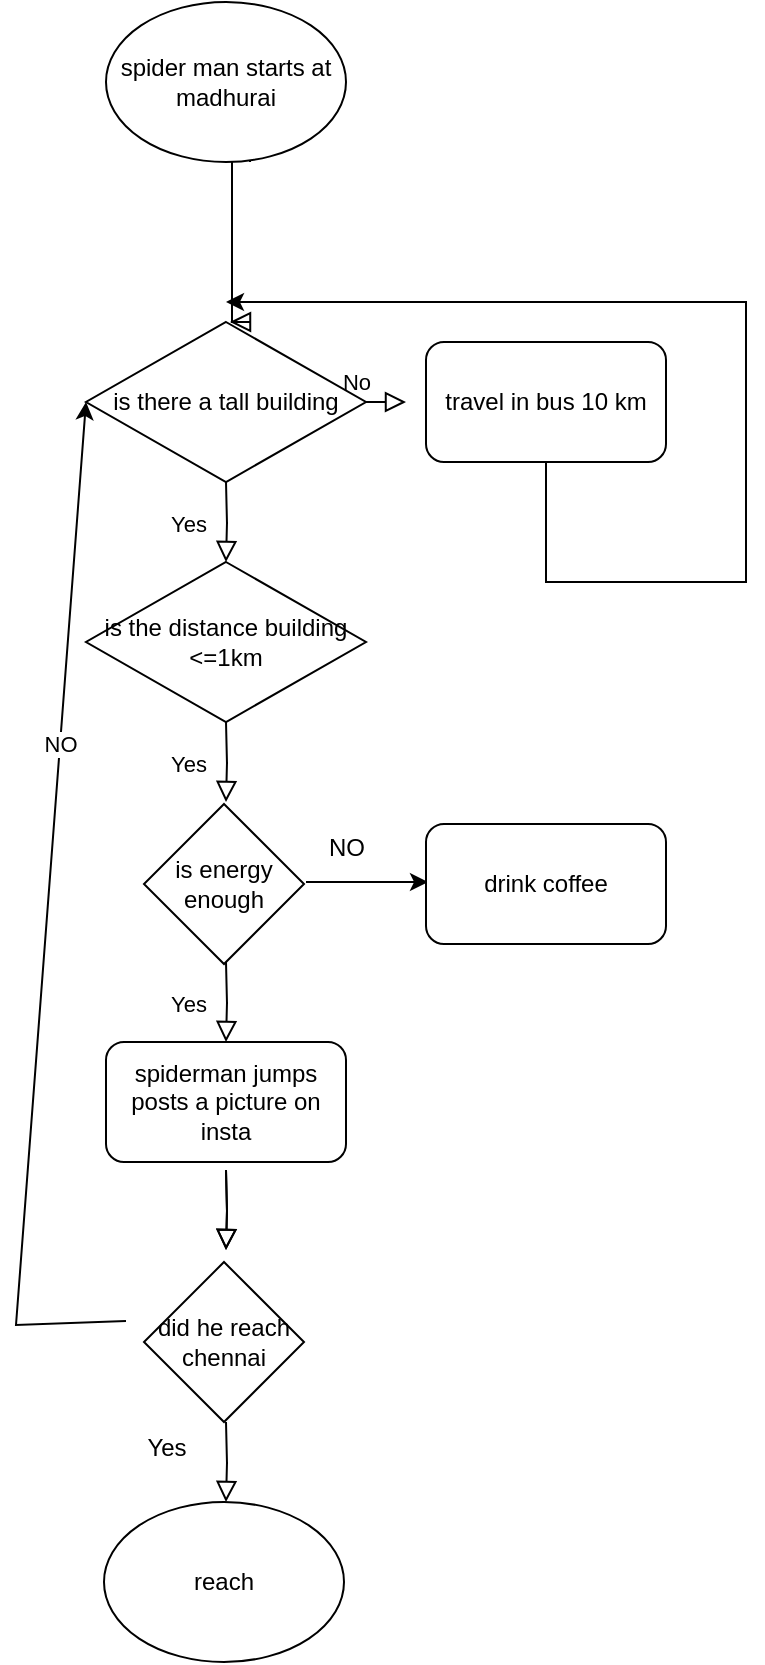 <mxfile version="21.7.2" type="github">
  <diagram id="C5RBs43oDa-KdzZeNtuy" name="Page-1">
    <mxGraphModel dx="1050" dy="566" grid="1" gridSize="10" guides="1" tooltips="1" connect="1" arrows="1" fold="1" page="1" pageScale="1" pageWidth="827" pageHeight="1169" math="0" shadow="0">
      <root>
        <mxCell id="WIyWlLk6GJQsqaUBKTNV-0" />
        <mxCell id="WIyWlLk6GJQsqaUBKTNV-1" parent="WIyWlLk6GJQsqaUBKTNV-0" />
        <mxCell id="WIyWlLk6GJQsqaUBKTNV-2" value="" style="rounded=0;html=1;jettySize=auto;orthogonalLoop=1;fontSize=11;endArrow=block;endFill=0;endSize=8;strokeWidth=1;shadow=0;labelBackgroundColor=none;edgeStyle=orthogonalEdgeStyle;exitX=0.5;exitY=1;exitDx=0;exitDy=0;" parent="WIyWlLk6GJQsqaUBKTNV-1" edge="1">
          <mxGeometry relative="1" as="geometry">
            <mxPoint x="242" y="90" as="sourcePoint" />
            <mxPoint x="232" y="170" as="targetPoint" />
            <Array as="points">
              <mxPoint x="242" y="80" />
              <mxPoint x="233" y="80" />
            </Array>
          </mxGeometry>
        </mxCell>
        <mxCell id="WIyWlLk6GJQsqaUBKTNV-4" value="Yes" style="rounded=0;html=1;jettySize=auto;orthogonalLoop=1;fontSize=11;endArrow=block;endFill=0;endSize=8;strokeWidth=1;shadow=0;labelBackgroundColor=none;edgeStyle=orthogonalEdgeStyle;" parent="WIyWlLk6GJQsqaUBKTNV-1" edge="1">
          <mxGeometry y="20" relative="1" as="geometry">
            <mxPoint as="offset" />
            <mxPoint x="230" y="250" as="sourcePoint" />
            <mxPoint x="230" y="290" as="targetPoint" />
          </mxGeometry>
        </mxCell>
        <mxCell id="WIyWlLk6GJQsqaUBKTNV-5" value="No" style="edgeStyle=orthogonalEdgeStyle;rounded=0;html=1;jettySize=auto;orthogonalLoop=1;fontSize=11;endArrow=block;endFill=0;endSize=8;strokeWidth=1;shadow=0;labelBackgroundColor=none;" parent="WIyWlLk6GJQsqaUBKTNV-1" edge="1">
          <mxGeometry y="10" relative="1" as="geometry">
            <mxPoint as="offset" />
            <mxPoint x="270" y="210" as="sourcePoint" />
            <mxPoint x="320" y="210" as="targetPoint" />
          </mxGeometry>
        </mxCell>
        <mxCell id="QgNtQT4xl4bYFVbkl9x--0" value="spider man starts at madhurai" style="ellipse;whiteSpace=wrap;html=1;" vertex="1" parent="WIyWlLk6GJQsqaUBKTNV-1">
          <mxGeometry x="170" y="10" width="120" height="80" as="geometry" />
        </mxCell>
        <mxCell id="QgNtQT4xl4bYFVbkl9x--1" value="is there a tall building" style="rhombus;whiteSpace=wrap;html=1;" vertex="1" parent="WIyWlLk6GJQsqaUBKTNV-1">
          <mxGeometry x="160" y="170" width="140" height="80" as="geometry" />
        </mxCell>
        <mxCell id="QgNtQT4xl4bYFVbkl9x--2" value="travel in bus 10 km" style="rounded=1;whiteSpace=wrap;html=1;" vertex="1" parent="WIyWlLk6GJQsqaUBKTNV-1">
          <mxGeometry x="330" y="180" width="120" height="60" as="geometry" />
        </mxCell>
        <mxCell id="QgNtQT4xl4bYFVbkl9x--3" value="" style="endArrow=classic;html=1;rounded=0;exitX=0.5;exitY=1;exitDx=0;exitDy=0;" edge="1" parent="WIyWlLk6GJQsqaUBKTNV-1" source="QgNtQT4xl4bYFVbkl9x--2">
          <mxGeometry width="50" height="50" relative="1" as="geometry">
            <mxPoint x="440" y="310" as="sourcePoint" />
            <mxPoint x="230" y="160" as="targetPoint" />
            <Array as="points">
              <mxPoint x="390" y="300" />
              <mxPoint x="490" y="300" />
              <mxPoint x="490" y="210" />
              <mxPoint x="490" y="160" />
            </Array>
          </mxGeometry>
        </mxCell>
        <mxCell id="QgNtQT4xl4bYFVbkl9x--4" value="is the distance building &amp;lt;=1km" style="rhombus;whiteSpace=wrap;html=1;" vertex="1" parent="WIyWlLk6GJQsqaUBKTNV-1">
          <mxGeometry x="160" y="290" width="140" height="80" as="geometry" />
        </mxCell>
        <mxCell id="QgNtQT4xl4bYFVbkl9x--5" value="is energy enough" style="rhombus;whiteSpace=wrap;html=1;" vertex="1" parent="WIyWlLk6GJQsqaUBKTNV-1">
          <mxGeometry x="189" y="411" width="80" height="80" as="geometry" />
        </mxCell>
        <mxCell id="QgNtQT4xl4bYFVbkl9x--6" value="Yes" style="rounded=0;html=1;jettySize=auto;orthogonalLoop=1;fontSize=11;endArrow=block;endFill=0;endSize=8;strokeWidth=1;shadow=0;labelBackgroundColor=none;edgeStyle=orthogonalEdgeStyle;" edge="1" parent="WIyWlLk6GJQsqaUBKTNV-1">
          <mxGeometry y="20" relative="1" as="geometry">
            <mxPoint as="offset" />
            <mxPoint x="230" y="370" as="sourcePoint" />
            <mxPoint x="230" y="410" as="targetPoint" />
          </mxGeometry>
        </mxCell>
        <mxCell id="QgNtQT4xl4bYFVbkl9x--10" value="" style="endArrow=classic;html=1;rounded=0;" edge="1" parent="WIyWlLk6GJQsqaUBKTNV-1">
          <mxGeometry width="50" height="50" relative="1" as="geometry">
            <mxPoint x="270" y="450" as="sourcePoint" />
            <mxPoint x="331" y="450" as="targetPoint" />
          </mxGeometry>
        </mxCell>
        <mxCell id="QgNtQT4xl4bYFVbkl9x--11" value="NO" style="text;html=1;align=center;verticalAlign=middle;resizable=0;points=[];autosize=1;strokeColor=none;fillColor=none;" vertex="1" parent="WIyWlLk6GJQsqaUBKTNV-1">
          <mxGeometry x="270" y="418" width="40" height="30" as="geometry" />
        </mxCell>
        <mxCell id="QgNtQT4xl4bYFVbkl9x--12" value="drink coffee" style="rounded=1;whiteSpace=wrap;html=1;" vertex="1" parent="WIyWlLk6GJQsqaUBKTNV-1">
          <mxGeometry x="330" y="421" width="120" height="60" as="geometry" />
        </mxCell>
        <mxCell id="QgNtQT4xl4bYFVbkl9x--13" value="Yes" style="rounded=0;html=1;jettySize=auto;orthogonalLoop=1;fontSize=11;endArrow=block;endFill=0;endSize=8;strokeWidth=1;shadow=0;labelBackgroundColor=none;edgeStyle=orthogonalEdgeStyle;" edge="1" parent="WIyWlLk6GJQsqaUBKTNV-1">
          <mxGeometry y="20" relative="1" as="geometry">
            <mxPoint as="offset" />
            <mxPoint x="230" y="490" as="sourcePoint" />
            <mxPoint x="230" y="530" as="targetPoint" />
          </mxGeometry>
        </mxCell>
        <mxCell id="QgNtQT4xl4bYFVbkl9x--14" value="spiderman jumps posts a picture on insta" style="rounded=1;whiteSpace=wrap;html=1;" vertex="1" parent="WIyWlLk6GJQsqaUBKTNV-1">
          <mxGeometry x="170" y="530" width="120" height="60" as="geometry" />
        </mxCell>
        <mxCell id="QgNtQT4xl4bYFVbkl9x--17" value="" style="rounded=0;html=1;jettySize=auto;orthogonalLoop=1;fontSize=11;endArrow=block;endFill=0;endSize=8;strokeWidth=1;shadow=0;labelBackgroundColor=none;edgeStyle=orthogonalEdgeStyle;" edge="1" parent="WIyWlLk6GJQsqaUBKTNV-1">
          <mxGeometry y="20" relative="1" as="geometry">
            <mxPoint as="offset" />
            <mxPoint x="230" y="594" as="sourcePoint" />
            <mxPoint x="230" y="634" as="targetPoint" />
          </mxGeometry>
        </mxCell>
        <mxCell id="QgNtQT4xl4bYFVbkl9x--18" value="did he reach chennai" style="rhombus;whiteSpace=wrap;html=1;" vertex="1" parent="WIyWlLk6GJQsqaUBKTNV-1">
          <mxGeometry x="189" y="640" width="80" height="80" as="geometry" />
        </mxCell>
        <mxCell id="QgNtQT4xl4bYFVbkl9x--20" value="" style="rounded=0;html=1;jettySize=auto;orthogonalLoop=1;fontSize=11;endArrow=block;endFill=0;endSize=8;strokeWidth=1;shadow=0;labelBackgroundColor=none;edgeStyle=orthogonalEdgeStyle;" edge="1" parent="WIyWlLk6GJQsqaUBKTNV-1">
          <mxGeometry y="20" relative="1" as="geometry">
            <mxPoint as="offset" />
            <mxPoint x="230" y="594" as="sourcePoint" />
            <mxPoint x="230" y="634" as="targetPoint" />
          </mxGeometry>
        </mxCell>
        <mxCell id="QgNtQT4xl4bYFVbkl9x--21" value="" style="rounded=0;html=1;jettySize=auto;orthogonalLoop=1;fontSize=11;endArrow=block;endFill=0;endSize=8;strokeWidth=1;shadow=0;labelBackgroundColor=none;edgeStyle=orthogonalEdgeStyle;" edge="1" parent="WIyWlLk6GJQsqaUBKTNV-1">
          <mxGeometry y="20" relative="1" as="geometry">
            <mxPoint as="offset" />
            <mxPoint x="230" y="720" as="sourcePoint" />
            <mxPoint x="230" y="760" as="targetPoint" />
          </mxGeometry>
        </mxCell>
        <mxCell id="QgNtQT4xl4bYFVbkl9x--22" value="Yes" style="text;html=1;align=center;verticalAlign=middle;resizable=0;points=[];autosize=1;strokeColor=none;fillColor=none;" vertex="1" parent="WIyWlLk6GJQsqaUBKTNV-1">
          <mxGeometry x="180" y="718" width="40" height="30" as="geometry" />
        </mxCell>
        <mxCell id="QgNtQT4xl4bYFVbkl9x--23" value="reach" style="ellipse;whiteSpace=wrap;html=1;" vertex="1" parent="WIyWlLk6GJQsqaUBKTNV-1">
          <mxGeometry x="169" y="760" width="120" height="80" as="geometry" />
        </mxCell>
        <mxCell id="QgNtQT4xl4bYFVbkl9x--25" value="" style="endArrow=classic;html=1;rounded=0;entryX=0;entryY=0.5;entryDx=0;entryDy=0;" edge="1" parent="WIyWlLk6GJQsqaUBKTNV-1" target="QgNtQT4xl4bYFVbkl9x--1">
          <mxGeometry width="50" height="50" relative="1" as="geometry">
            <mxPoint x="180" y="669.5" as="sourcePoint" />
            <mxPoint x="125" y="210" as="targetPoint" />
            <Array as="points">
              <mxPoint x="125" y="671.5" />
            </Array>
          </mxGeometry>
        </mxCell>
        <mxCell id="QgNtQT4xl4bYFVbkl9x--26" value="NO" style="edgeLabel;html=1;align=center;verticalAlign=middle;resizable=0;points=[];" vertex="1" connectable="0" parent="QgNtQT4xl4bYFVbkl9x--25">
          <mxGeometry x="0.34" relative="1" as="geometry">
            <mxPoint as="offset" />
          </mxGeometry>
        </mxCell>
      </root>
    </mxGraphModel>
  </diagram>
</mxfile>
